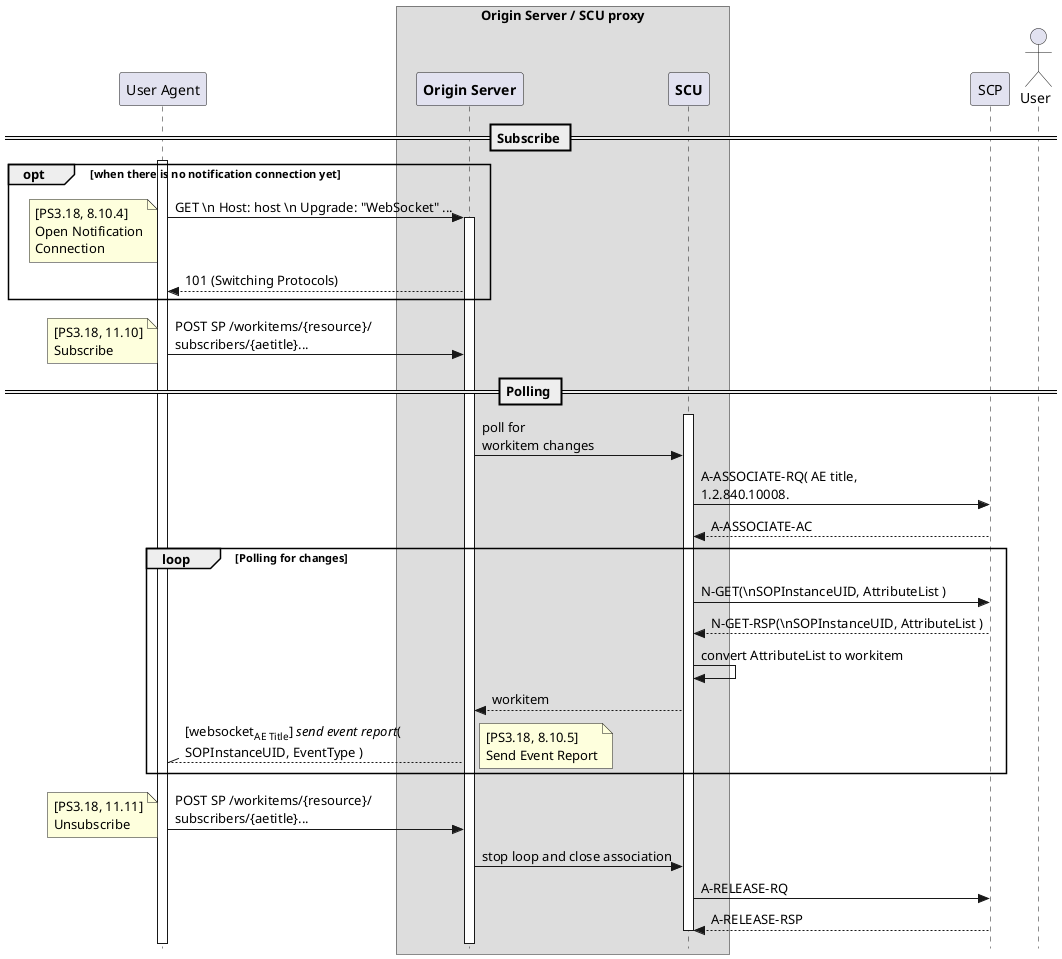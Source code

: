 @startuml SCP-UA Proxy
!pragma teoz true
skinparam style strictuml
hide footbox

participant "User Agent" as UA
box Origin Server / SCU proxy
  participant "**Origin Server**" as OS
  participant "**SCU**" as SCU
end box
participant "SCP" as SCP
actor User

== Subscribe ==
activate UA
opt when there is no notification connection yet
  UA -> OS: GET \\n Host: host \\n Upgrade: "WebSocket" ...
  activate OS
  note left: [PS3.18, 8.10.4]\nOpen Notification\nConnection
  UA <-- OS: 101 (Switching Protocols)
end
UA -> OS: POST SP /workitems/{resource}/\nsubscribers/{aetitle}...
note left: [PS3.18, 11.10]\nSubscribe


'Add a loop where SCU polls the SCP using N-GET'
== Polling ==
activate SCU
OS -> SCU: poll for\nworkitem changes
'Open association for N-GET'
SCU -> SCP: A-ASSOCIATE-RQ( AE title,\n1.2.840.10008.
SCP --> SCU: A-ASSOCIATE-AC
loop Polling for changes
SCU -> SCP: N-GET(\\nSOPInstanceUID, AttributeList )
SCP --> SCU: N-GET-RSP(\\nSOPInstanceUID, AttributeList )
SCU -> SCU: convert AttributeList to workitem
OS <-- SCU: workitem
UA //-- OS: [websocket<sub>AE Title</sub>] //send event report//(\nSOPInstanceUID, EventType )
note right: [PS3.18, 8.10.5]\nSend Event Report
end

'Unsubscribe for the polling'
UA -> OS: POST SP /workitems/{resource}/\nsubscribers/{aetitle}...
note left: [PS3.18, 11.11]\nUnsubscribe
OS -> SCU : stop loop and close association
SCU -> SCP: A-RELEASE-RQ
SCP --> SCU: A-RELEASE-RSP
deactivate SCU
deactivate OS
deactivate UA
@enduml
